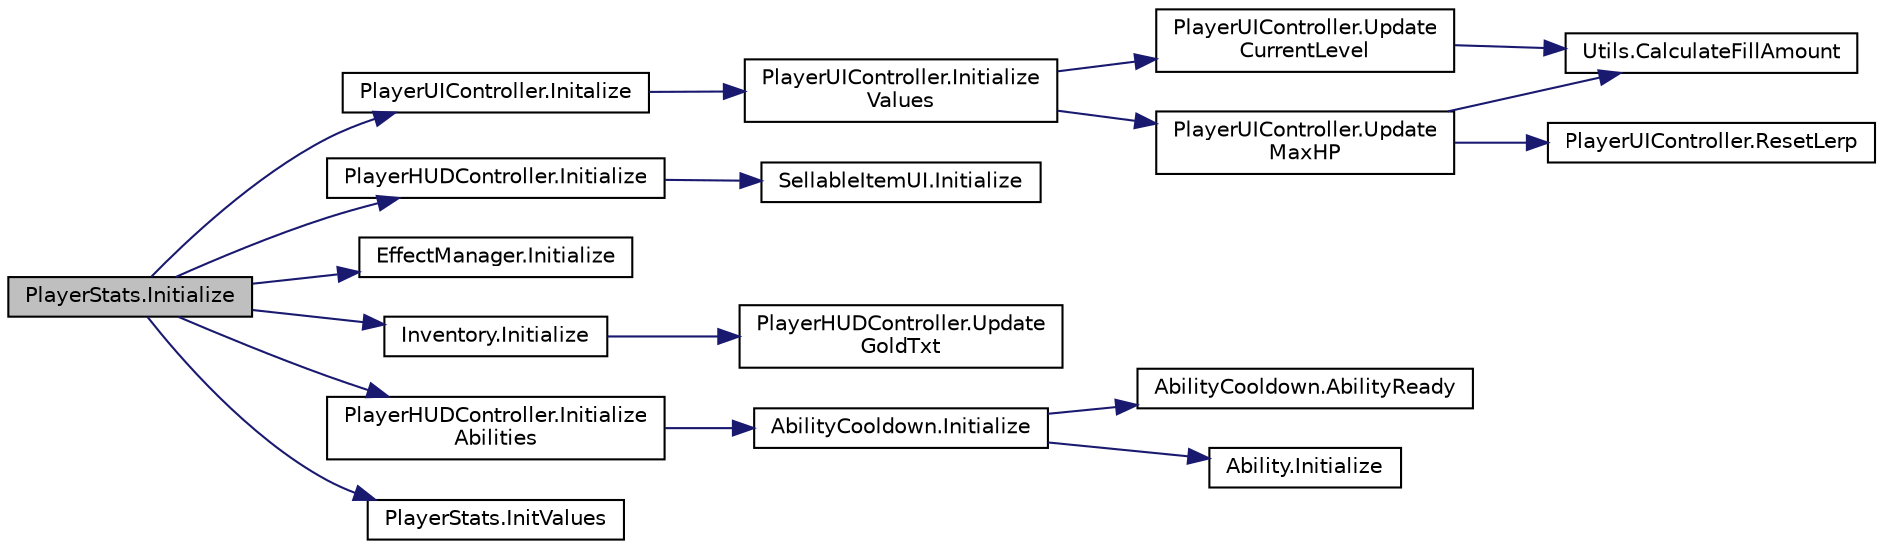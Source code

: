 digraph "PlayerStats.Initialize"
{
 // INTERACTIVE_SVG=YES
 // LATEX_PDF_SIZE
  edge [fontname="Helvetica",fontsize="10",labelfontname="Helvetica",labelfontsize="10"];
  node [fontname="Helvetica",fontsize="10",shape=record];
  rankdir="LR";
  Node1 [label="PlayerStats.Initialize",height=0.2,width=0.4,color="black", fillcolor="grey75", style="filled", fontcolor="black",tooltip="Initialize the actual Stats of the Player."];
  Node1 -> Node2 [color="midnightblue",fontsize="10",style="solid",fontname="Helvetica"];
  Node2 [label="PlayerUIController.Initalize",height=0.2,width=0.4,color="black", fillcolor="white", style="filled",URL="$class_player_u_i_controller.html#ab6ed746dec17fdf763bc4ec1d713db7f",tooltip="Initializes all the values and colors for this Player."];
  Node2 -> Node3 [color="midnightblue",fontsize="10",style="solid",fontname="Helvetica"];
  Node3 [label="PlayerUIController.Initialize\lValues",height=0.2,width=0.4,color="black", fillcolor="white", style="filled",URL="$class_player_u_i_controller.html#aa5b61a93967fa5ce39bfd950a9e9d584",tooltip="Initializes all the values into the Image and Text."];
  Node3 -> Node4 [color="midnightblue",fontsize="10",style="solid",fontname="Helvetica"];
  Node4 [label="PlayerUIController.Update\lCurrentLevel",height=0.2,width=0.4,color="black", fillcolor="white", style="filled",URL="$class_player_u_i_controller.html#adadd54ec10a1236aa7c08022d27fa068",tooltip="Sets the current level and xp to the Image."];
  Node4 -> Node5 [color="midnightblue",fontsize="10",style="solid",fontname="Helvetica"];
  Node5 [label="Utils.CalculateFillAmount",height=0.2,width=0.4,color="black", fillcolor="white", style="filled",URL="$class_utils.html#a459472171f68c903c975020cc5b02fee",tooltip="Calculates the actual normalized fill amount for the image."];
  Node3 -> Node6 [color="midnightblue",fontsize="10",style="solid",fontname="Helvetica"];
  Node6 [label="PlayerUIController.Update\lMaxHP",height=0.2,width=0.4,color="black", fillcolor="white", style="filled",URL="$class_player_u_i_controller.html#aacc9f1b78d9e1adab16f8fc2ec246dfb",tooltip=" "];
  Node6 -> Node5 [color="midnightblue",fontsize="10",style="solid",fontname="Helvetica"];
  Node6 -> Node7 [color="midnightblue",fontsize="10",style="solid",fontname="Helvetica"];
  Node7 [label="PlayerUIController.ResetLerp",height=0.2,width=0.4,color="black", fillcolor="white", style="filled",URL="$class_player_u_i_controller.html#aaa62b1e4dc1ee6689adbc72b8dcb73d3",tooltip="When you heal HP, we will reset the lerped bar"];
  Node1 -> Node8 [color="midnightblue",fontsize="10",style="solid",fontname="Helvetica"];
  Node8 [label="PlayerHUDController.Initialize",height=0.2,width=0.4,color="black", fillcolor="white", style="filled",URL="$class_player_h_u_d_controller.html#af18de1b3d5444d69cc35c9390692ab72",tooltip=" "];
  Node8 -> Node9 [color="midnightblue",fontsize="10",style="solid",fontname="Helvetica"];
  Node9 [label="SellableItemUI.Initialize",height=0.2,width=0.4,color="black", fillcolor="white", style="filled",URL="$class_sellable_item_u_i.html#a10394a2c7d2d0a72d9c8b05fbf3e8696",tooltip=" "];
  Node1 -> Node10 [color="midnightblue",fontsize="10",style="solid",fontname="Helvetica"];
  Node10 [label="EffectManager.Initialize",height=0.2,width=0.4,color="black", fillcolor="white", style="filled",URL="$class_effect_manager.html#a5b9a498227bc61493b5246eb1303fc6e",tooltip="This method initializes the EffectManager with the proper HUD Controller to start showing the effects..."];
  Node1 -> Node11 [color="midnightblue",fontsize="10",style="solid",fontname="Helvetica"];
  Node11 [label="Inventory.Initialize",height=0.2,width=0.4,color="black", fillcolor="white", style="filled",URL="$class_inventory.html#af5cb79cb50692e3fb6c98df25812dcbc",tooltip=" "];
  Node11 -> Node12 [color="midnightblue",fontsize="10",style="solid",fontname="Helvetica"];
  Node12 [label="PlayerHUDController.Update\lGoldTxt",height=0.2,width=0.4,color="black", fillcolor="white", style="filled",URL="$class_player_h_u_d_controller.html#aeef77dcdfaf1c9b719e4350c17c88fa5",tooltip=" "];
  Node1 -> Node13 [color="midnightblue",fontsize="10",style="solid",fontname="Helvetica"];
  Node13 [label="PlayerHUDController.Initialize\lAbilities",height=0.2,width=0.4,color="black", fillcolor="white", style="filled",URL="$class_player_h_u_d_controller.html#adf30ead91cd36140e32d0ad158fbbae4",tooltip=" "];
  Node13 -> Node14 [color="midnightblue",fontsize="10",style="solid",fontname="Helvetica"];
  Node14 [label="AbilityCooldown.Initialize",height=0.2,width=0.4,color="black", fillcolor="white", style="filled",URL="$class_ability_cooldown.html#aa01c150ac26f1694a1e174e152510094",tooltip="Initializes the current AbilityCooldown."];
  Node14 -> Node15 [color="midnightblue",fontsize="10",style="solid",fontname="Helvetica"];
  Node15 [label="AbilityCooldown.AbilityReady",height=0.2,width=0.4,color="black", fillcolor="white", style="filled",URL="$class_ability_cooldown.html#a2142f4ae1a75b2e88bd33d8553680a33",tooltip="This function is called whenever this ability is ready and you have enough mana."];
  Node14 -> Node16 [color="midnightblue",fontsize="10",style="solid",fontname="Helvetica"];
  Node16 [label="Ability.Initialize",height=0.2,width=0.4,color="black", fillcolor="white", style="filled",URL="$class_ability.html#a680fce4c2981c462afc82d28fe3958ef",tooltip=" "];
  Node1 -> Node17 [color="midnightblue",fontsize="10",style="solid",fontname="Helvetica"];
  Node17 [label="PlayerStats.InitValues",height=0.2,width=0.4,color="black", fillcolor="white", style="filled",URL="$class_player_stats.html#a856d6147e020365c88ea7b01cb4961a6",tooltip="Copies the Character initial values to the actual Stats script"];
}
